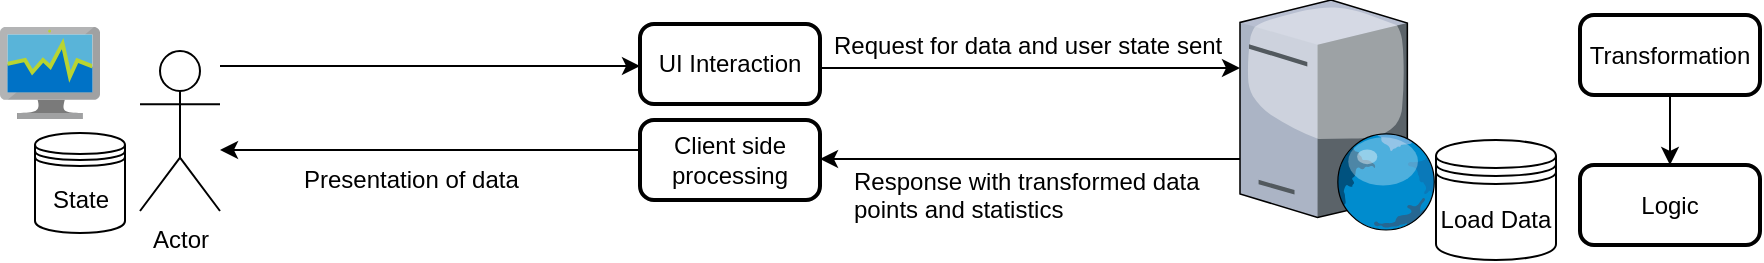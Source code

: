 <mxfile version="10.5.9" type="device"><diagram id="tnqKtRND6HGu7Sf9KyQh" name="Page-1"><mxGraphModel dx="2015" dy="589" grid="1" gridSize="10" guides="1" tooltips="1" connect="1" arrows="1" fold="1" page="1" pageScale="1" pageWidth="827" pageHeight="1169" math="0" shadow="0"><root><mxCell id="0"/><mxCell id="1" parent="0"/><mxCell id="e7V0-JHY7wYGsC-Ev623-38" value="Actor" style="shape=umlActor;verticalLabelPosition=bottom;labelBackgroundColor=#ffffff;verticalAlign=top;html=1;outlineConnect=0;flipH=0;" vertex="1" parent="1"><mxGeometry x="50" y="230.5" width="40" height="80" as="geometry"/></mxCell><mxCell id="e7V0-JHY7wYGsC-Ev623-39" value="UI Interaction" style="rounded=1;whiteSpace=wrap;html=1;absoluteArcSize=1;arcSize=14;strokeWidth=2;flipH=0;" vertex="1" parent="1"><mxGeometry x="300" y="217" width="90" height="40" as="geometry"/></mxCell><mxCell id="e7V0-JHY7wYGsC-Ev623-43" value="" style="endArrow=classic;html=1;exitX=1;exitY=0.5;exitDx=0;exitDy=0;" edge="1" parent="1"><mxGeometry width="50" height="50" relative="1" as="geometry"><mxPoint x="390" y="239" as="sourcePoint"/><mxPoint x="600" y="239" as="targetPoint"/></mxGeometry></mxCell><mxCell id="e7V0-JHY7wYGsC-Ev623-45" value="" style="aspect=fixed;html=1;perimeter=none;align=center;shadow=0;dashed=0;image;fontSize=12;image=img/lib/mscae/ProcessExplorer.svg;" vertex="1" parent="1"><mxGeometry x="-20" y="218.5" width="50" height="46" as="geometry"/></mxCell><mxCell id="e7V0-JHY7wYGsC-Ev623-52" value="State&lt;br&gt;" style="shape=datastore;whiteSpace=wrap;html=1;" vertex="1" parent="1"><mxGeometry x="-2.5" y="271.5" width="45" height="50" as="geometry"/></mxCell><mxCell id="e7V0-JHY7wYGsC-Ev623-62" value="Request for data and user state sent&lt;br&gt;" style="text;html=1;resizable=0;points=[];autosize=1;align=left;verticalAlign=top;spacingTop=-4;" vertex="1" parent="1"><mxGeometry x="395" y="218" width="210" height="20" as="geometry"/></mxCell><mxCell id="e7V0-JHY7wYGsC-Ev623-68" value="" style="verticalLabelPosition=bottom;aspect=fixed;html=1;verticalAlign=top;strokeColor=none;align=center;outlineConnect=0;shape=mxgraph.citrix.web_server;" vertex="1" parent="1"><mxGeometry x="600" y="205" width="98" height="115" as="geometry"/></mxCell><mxCell id="e7V0-JHY7wYGsC-Ev623-9" value="Load Data" style="shape=datastore;whiteSpace=wrap;html=1;" vertex="1" parent="1"><mxGeometry x="698" y="275" width="60" height="60" as="geometry"/></mxCell><mxCell id="e7V0-JHY7wYGsC-Ev623-73" value="Client side processing" style="rounded=1;whiteSpace=wrap;html=1;absoluteArcSize=1;arcSize=14;strokeWidth=2;flipH=0;" vertex="1" parent="1"><mxGeometry x="300" y="265" width="90" height="40" as="geometry"/></mxCell><mxCell id="e7V0-JHY7wYGsC-Ev623-87" style="edgeStyle=orthogonalEdgeStyle;rounded=0;orthogonalLoop=1;jettySize=auto;html=1;exitX=0.5;exitY=1;exitDx=0;exitDy=0;entryX=0.5;entryY=0;entryDx=0;entryDy=0;" edge="1" parent="1" source="e7V0-JHY7wYGsC-Ev623-78" target="e7V0-JHY7wYGsC-Ev623-86"><mxGeometry relative="1" as="geometry"/></mxCell><mxCell id="e7V0-JHY7wYGsC-Ev623-78" value="Transformation" style="rounded=1;whiteSpace=wrap;html=1;absoluteArcSize=1;arcSize=14;strokeWidth=2;flipH=0;" vertex="1" parent="1"><mxGeometry x="770" y="212.5" width="90" height="40" as="geometry"/></mxCell><mxCell id="e7V0-JHY7wYGsC-Ev623-79" value="" style="endArrow=classic;html=1;exitX=1;exitY=0.5;exitDx=0;exitDy=0;" edge="1" parent="1"><mxGeometry width="50" height="50" relative="1" as="geometry"><mxPoint x="600" y="284.5" as="sourcePoint"/><mxPoint x="390" y="284.5" as="targetPoint"/></mxGeometry></mxCell><mxCell id="e7V0-JHY7wYGsC-Ev623-80" value="Response with transformed data &lt;br&gt;points and statistics&lt;br&gt;" style="text;html=1;resizable=0;points=[];autosize=1;align=left;verticalAlign=top;spacingTop=-4;" vertex="1" parent="1"><mxGeometry x="405" y="286" width="190" height="30" as="geometry"/></mxCell><mxCell id="e7V0-JHY7wYGsC-Ev623-86" value="Logic" style="rounded=1;whiteSpace=wrap;html=1;absoluteArcSize=1;arcSize=14;strokeWidth=2;flipH=0;" vertex="1" parent="1"><mxGeometry x="770" y="287.5" width="90" height="40" as="geometry"/></mxCell><mxCell id="e7V0-JHY7wYGsC-Ev623-91" value="" style="endArrow=classic;html=1;exitX=1;exitY=0.5;exitDx=0;exitDy=0;" edge="1" parent="1"><mxGeometry width="50" height="50" relative="1" as="geometry"><mxPoint x="90" y="238" as="sourcePoint"/><mxPoint x="300" y="238" as="targetPoint"/></mxGeometry></mxCell><mxCell id="e7V0-JHY7wYGsC-Ev623-92" value="" style="endArrow=classic;html=1;exitX=1;exitY=0.5;exitDx=0;exitDy=0;" edge="1" parent="1"><mxGeometry width="50" height="50" relative="1" as="geometry"><mxPoint x="300" y="280" as="sourcePoint"/><mxPoint x="90" y="280" as="targetPoint"/></mxGeometry></mxCell><mxCell id="e7V0-JHY7wYGsC-Ev623-93" value="Presentation of data&lt;br&gt;" style="text;html=1;" vertex="1" parent="1"><mxGeometry x="130" y="281" width="110" height="30" as="geometry"/></mxCell></root></mxGraphModel></diagram></mxfile>